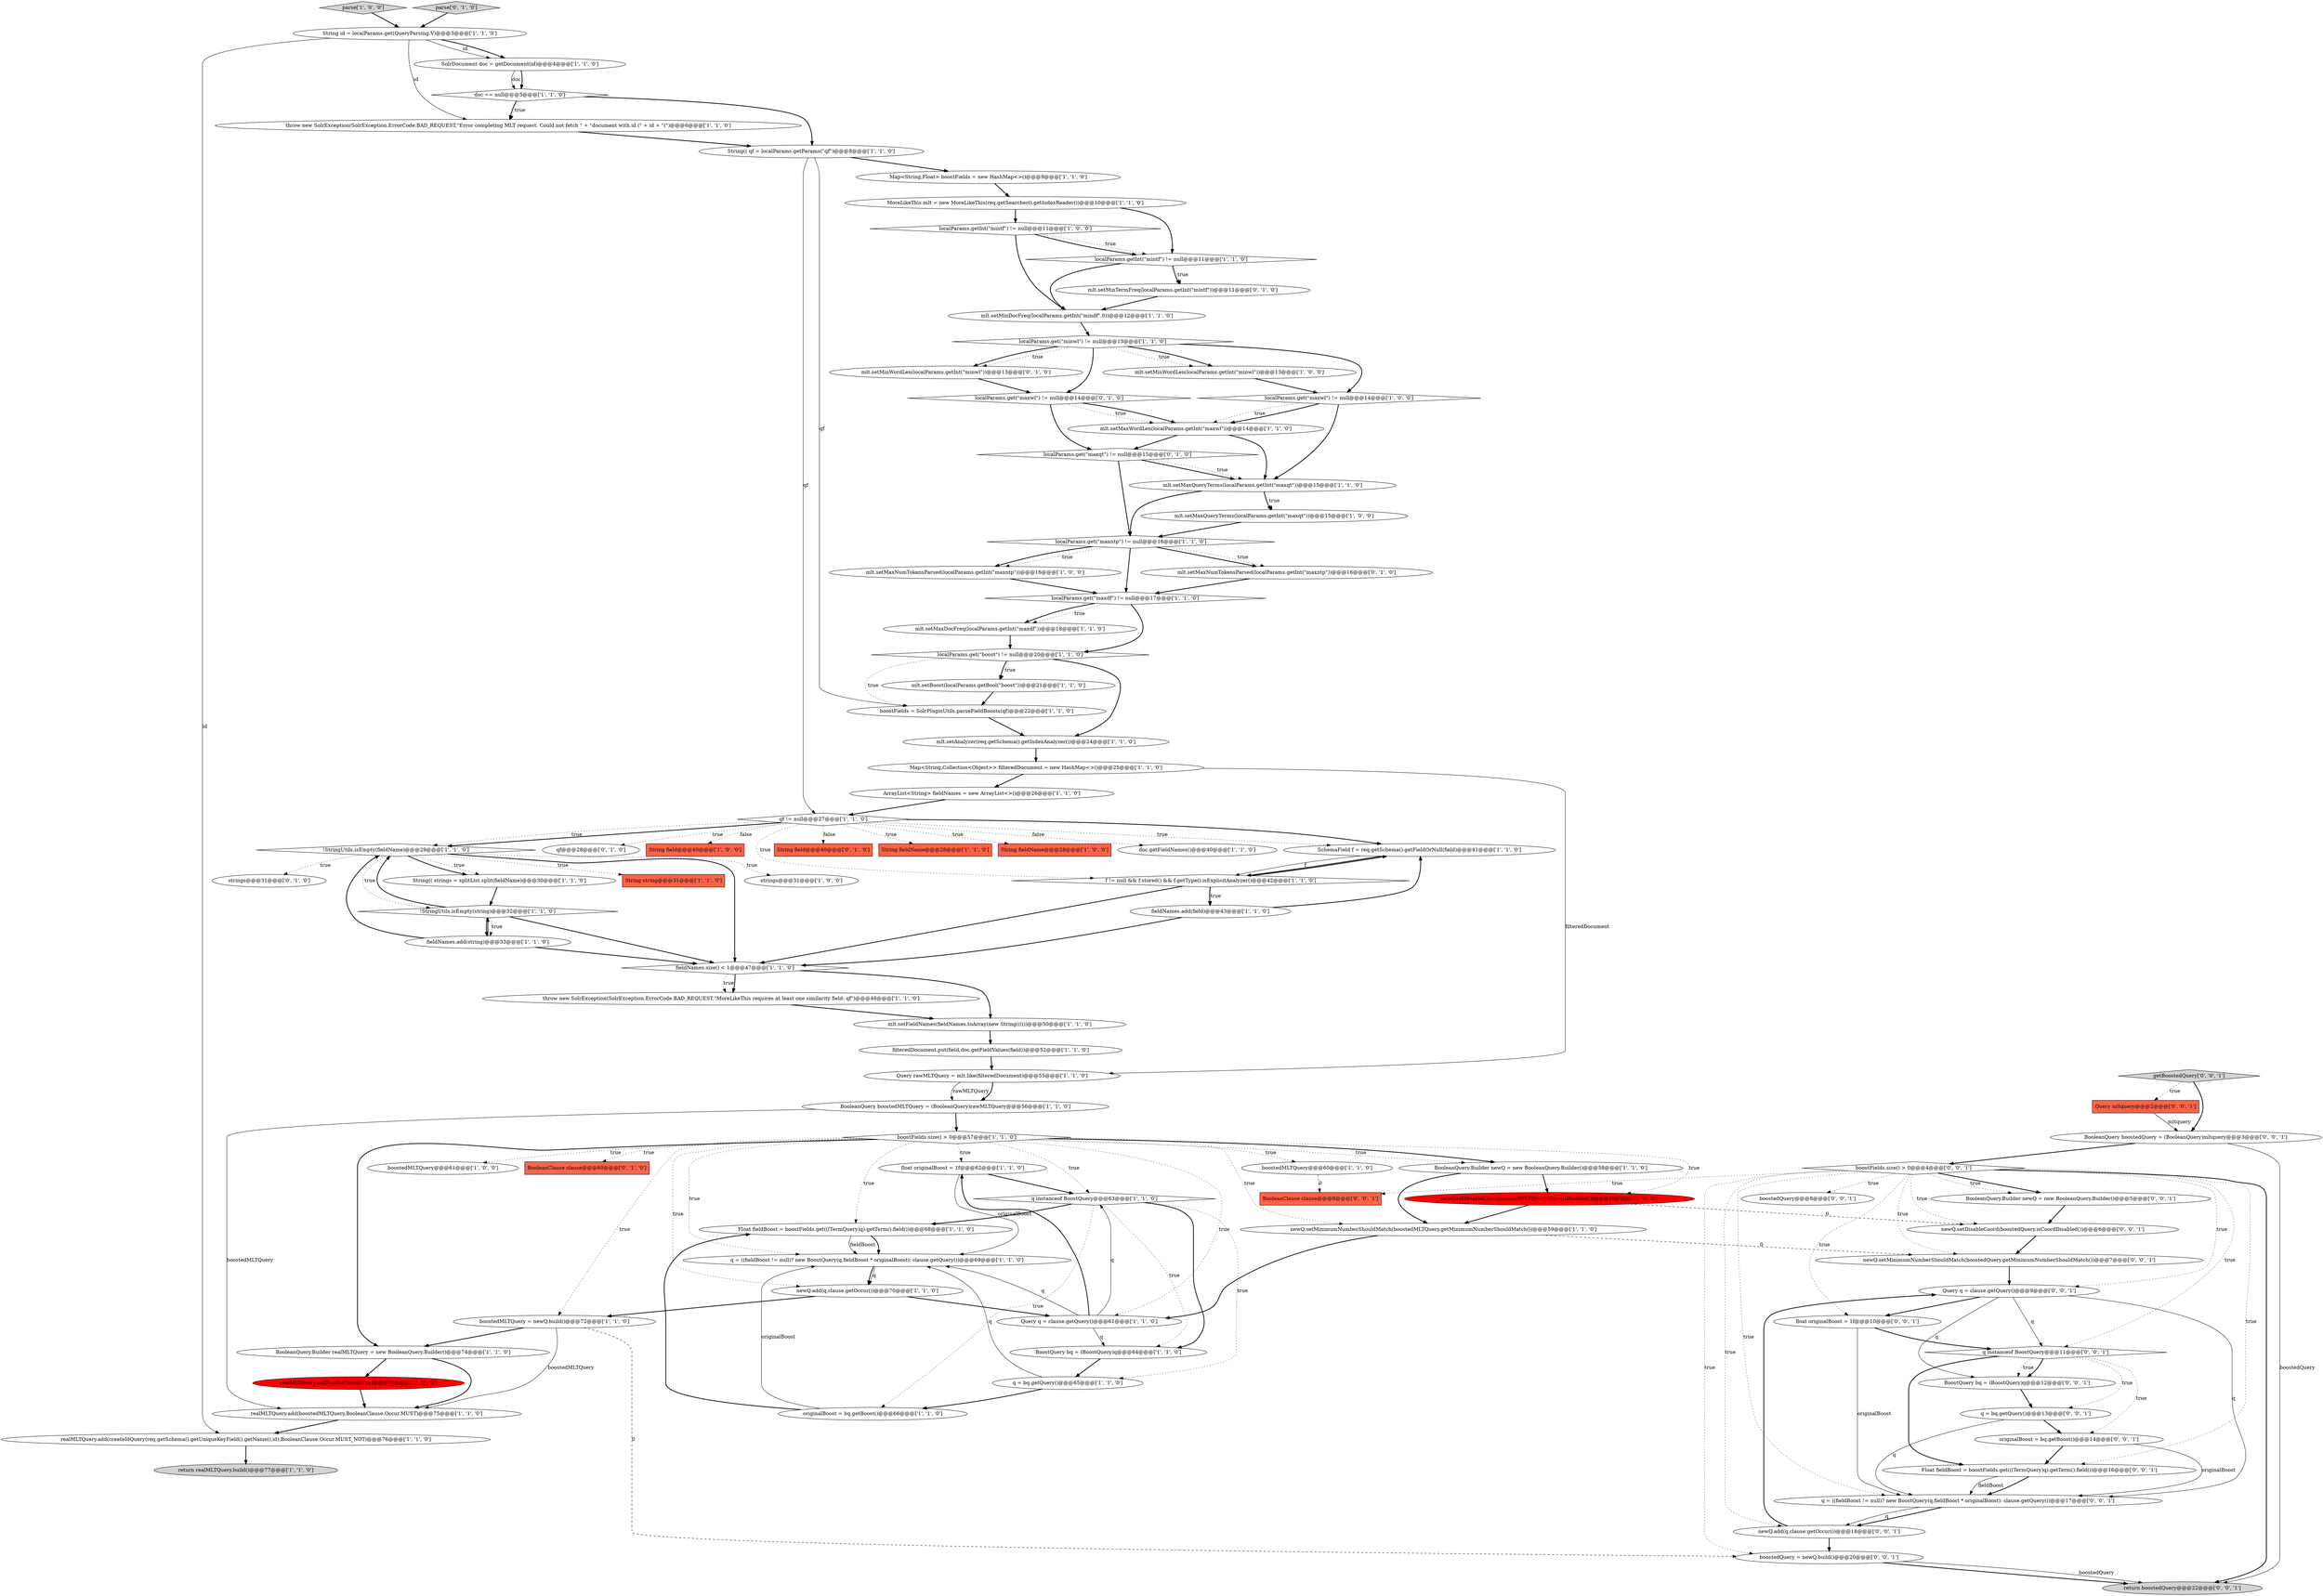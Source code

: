 digraph {
10 [style = filled, label = "boostedMLTQuery = newQ.build()@@@72@@@['1', '1', '0']", fillcolor = white, shape = ellipse image = "AAA0AAABBB1BBB"];
28 [style = filled, label = "mlt.setMaxDocFreq(localParams.getInt(\"maxdf\"))@@@18@@@['1', '1', '0']", fillcolor = white, shape = ellipse image = "AAA0AAABBB1BBB"];
0 [style = filled, label = "return realMLTQuery.build()@@@77@@@['1', '1', '0']", fillcolor = lightgray, shape = ellipse image = "AAA0AAABBB1BBB"];
81 [style = filled, label = "newQ.setDisableCoord(boostedQuery.isCoordDisabled())@@@6@@@['0', '0', '1']", fillcolor = white, shape = ellipse image = "AAA0AAABBB3BBB"];
72 [style = filled, label = "mlt.setMaxNumTokensParsed(localParams.getInt(\"maxntp\"))@@@16@@@['0', '1', '0']", fillcolor = white, shape = ellipse image = "AAA0AAABBB2BBB"];
78 [style = filled, label = "boostedQuery@@@8@@@['0', '0', '1']", fillcolor = white, shape = ellipse image = "AAA0AAABBB3BBB"];
30 [style = filled, label = "filteredDocument.put(field,doc.getFieldValues(field))@@@52@@@['1', '1', '0']", fillcolor = white, shape = ellipse image = "AAA0AAABBB1BBB"];
5 [style = filled, label = "throw new SolrException(SolrException.ErrorCode.BAD_REQUEST,\"Error completing MLT request. Could not fetch \" + \"document with id (\" + id + \"(\")@@@6@@@['1', '1', '0']", fillcolor = white, shape = ellipse image = "AAA0AAABBB1BBB"];
48 [style = filled, label = "float originalBoost = 1f@@@62@@@['1', '1', '0']", fillcolor = white, shape = ellipse image = "AAA0AAABBB1BBB"];
36 [style = filled, label = "boostFields.size() > 0@@@57@@@['1', '1', '0']", fillcolor = white, shape = diamond image = "AAA0AAABBB1BBB"];
60 [style = filled, label = "String string@@@31@@@['1', '1', '0']", fillcolor = tomato, shape = box image = "AAA0AAABBB1BBB"];
20 [style = filled, label = "qf != null@@@27@@@['1', '1', '0']", fillcolor = white, shape = diamond image = "AAA0AAABBB1BBB"];
76 [style = filled, label = "qf@@@28@@@['0', '1', '0']", fillcolor = white, shape = ellipse image = "AAA0AAABBB2BBB"];
8 [style = filled, label = "String field@@@40@@@['1', '0', '0']", fillcolor = tomato, shape = box image = "AAA0AAABBB1BBB"];
39 [style = filled, label = "fieldNames.size() < 1@@@47@@@['1', '1', '0']", fillcolor = white, shape = diamond image = "AAA0AAABBB1BBB"];
86 [style = filled, label = "Float fieldBoost = boostFields.get(((TermQuery)q).getTerm().field())@@@16@@@['0', '0', '1']", fillcolor = white, shape = ellipse image = "AAA0AAABBB3BBB"];
46 [style = filled, label = "BooleanQuery.Builder realMLTQuery = new BooleanQuery.Builder()@@@74@@@['1', '1', '0']", fillcolor = white, shape = ellipse image = "AAA0AAABBB1BBB"];
18 [style = filled, label = "Map<String,Float> boostFields = new HashMap<>()@@@9@@@['1', '1', '0']", fillcolor = white, shape = ellipse image = "AAA0AAABBB1BBB"];
67 [style = filled, label = "Float fieldBoost = boostFields.get(((TermQuery)q).getTerm().field())@@@68@@@['1', '1', '0']", fillcolor = white, shape = ellipse image = "AAA0AAABBB1BBB"];
9 [style = filled, label = "SchemaField f = req.getSchema().getFieldOrNull(field)@@@41@@@['1', '1', '0']", fillcolor = white, shape = ellipse image = "AAA0AAABBB1BBB"];
85 [style = filled, label = "float originalBoost = 1f@@@10@@@['0', '0', '1']", fillcolor = white, shape = ellipse image = "AAA0AAABBB3BBB"];
16 [style = filled, label = "fieldNames.add(field)@@@43@@@['1', '1', '0']", fillcolor = white, shape = ellipse image = "AAA0AAABBB1BBB"];
26 [style = filled, label = "newQ.add(q,clause.getOccur())@@@70@@@['1', '1', '0']", fillcolor = white, shape = ellipse image = "AAA0AAABBB1BBB"];
12 [style = filled, label = "doc == null@@@5@@@['1', '1', '0']", fillcolor = white, shape = diamond image = "AAA0AAABBB1BBB"];
4 [style = filled, label = "f != null && f.stored() && f.getType().isExplicitAnalyzer()@@@42@@@['1', '1', '0']", fillcolor = white, shape = diamond image = "AAA0AAABBB1BBB"];
54 [style = filled, label = "newQ.setMinimumNumberShouldMatch(boostedMLTQuery.getMinimumNumberShouldMatch())@@@59@@@['1', '1', '0']", fillcolor = white, shape = ellipse image = "AAA0AAABBB1BBB"];
92 [style = filled, label = "BooleanClause clause@@@8@@@['0', '0', '1']", fillcolor = tomato, shape = box image = "AAA0AAABBB3BBB"];
33 [style = filled, label = "String(( qf = localParams.getParams(\"qf\")@@@8@@@['1', '1', '0']", fillcolor = white, shape = ellipse image = "AAA0AAABBB1BBB"];
69 [style = filled, label = "localParams.get(\"maxqt\") != null@@@15@@@['0', '1', '0']", fillcolor = white, shape = diamond image = "AAA0AAABBB2BBB"];
38 [style = filled, label = "mlt.setBoost(localParams.getBool(\"boost\"))@@@21@@@['1', '1', '0']", fillcolor = white, shape = ellipse image = "AAA0AAABBB1BBB"];
29 [style = filled, label = "realMLTQuery.add(createIdQuery(req.getSchema().getUniqueKeyField().getName(),id),BooleanClause.Occur.MUST_NOT)@@@76@@@['1', '1', '0']", fillcolor = white, shape = ellipse image = "AAA0AAABBB1BBB"];
22 [style = filled, label = "mlt.setMinDocFreq(localParams.getInt(\"mindf\",0))@@@12@@@['1', '1', '0']", fillcolor = white, shape = ellipse image = "AAA0AAABBB1BBB"];
95 [style = filled, label = "boostFields.size() > 0@@@4@@@['0', '0', '1']", fillcolor = white, shape = diamond image = "AAA0AAABBB3BBB"];
42 [style = filled, label = "Query q = clause.getQuery()@@@61@@@['1', '1', '0']", fillcolor = white, shape = ellipse image = "AAA0AAABBB1BBB"];
31 [style = filled, label = "mlt.setMaxQueryTerms(localParams.getInt(\"maxqt\"))@@@15@@@['1', '1', '0']", fillcolor = white, shape = ellipse image = "AAA0AAABBB1BBB"];
83 [style = filled, label = "newQ.setMinimumNumberShouldMatch(boostedQuery.getMinimumNumberShouldMatch())@@@7@@@['0', '0', '1']", fillcolor = white, shape = ellipse image = "AAA0AAABBB3BBB"];
7 [style = filled, label = "realMLTQuery.add(boostedMLTQuery,BooleanClause.Occur.MUST)@@@75@@@['1', '1', '0']", fillcolor = white, shape = ellipse image = "AAA0AAABBB1BBB"];
2 [style = filled, label = "strings@@@31@@@['1', '0', '0']", fillcolor = white, shape = ellipse image = "AAA0AAABBB1BBB"];
73 [style = filled, label = "String field@@@40@@@['0', '1', '0']", fillcolor = tomato, shape = box image = "AAA0AAABBB2BBB"];
88 [style = filled, label = "return boostedQuery@@@22@@@['0', '0', '1']", fillcolor = lightgray, shape = ellipse image = "AAA0AAABBB3BBB"];
23 [style = filled, label = "!StringUtils.isEmpty(fieldName)@@@29@@@['1', '1', '0']", fillcolor = white, shape = diamond image = "AAA0AAABBB1BBB"];
35 [style = filled, label = "q = bq.getQuery()@@@65@@@['1', '1', '0']", fillcolor = white, shape = ellipse image = "AAA0AAABBB1BBB"];
70 [style = filled, label = "mlt.setMinWordLen(localParams.getInt(\"minwl\"))@@@13@@@['0', '1', '0']", fillcolor = white, shape = ellipse image = "AAA0AAABBB2BBB"];
94 [style = filled, label = "originalBoost = bq.getBoost()@@@14@@@['0', '0', '1']", fillcolor = white, shape = ellipse image = "AAA0AAABBB3BBB"];
53 [style = filled, label = "throw new SolrException(SolrException.ErrorCode.BAD_REQUEST,\"MoreLikeThis requires at least one similarity field: qf\")@@@48@@@['1', '1', '0']", fillcolor = white, shape = ellipse image = "AAA0AAABBB1BBB"];
87 [style = filled, label = "Query q = clause.getQuery()@@@9@@@['0', '0', '1']", fillcolor = white, shape = ellipse image = "AAA0AAABBB3BBB"];
27 [style = filled, label = "localParams.get(\"minwl\") != null@@@13@@@['1', '1', '0']", fillcolor = white, shape = diamond image = "AAA0AAABBB1BBB"];
34 [style = filled, label = "boostedMLTQuery@@@61@@@['1', '0', '0']", fillcolor = white, shape = ellipse image = "AAA0AAABBB1BBB"];
25 [style = filled, label = "mlt.setFieldNames(fieldNames.toArray(new String(((())@@@50@@@['1', '1', '0']", fillcolor = white, shape = ellipse image = "AAA0AAABBB1BBB"];
13 [style = filled, label = "mlt.setMinWordLen(localParams.getInt(\"minwl\"))@@@13@@@['1', '0', '0']", fillcolor = white, shape = ellipse image = "AAA0AAABBB1BBB"];
71 [style = filled, label = "BooleanClause clause@@@60@@@['0', '1', '0']", fillcolor = tomato, shape = box image = "AAA0AAABBB2BBB"];
80 [style = filled, label = "Query mltquery@@@2@@@['0', '0', '1']", fillcolor = tomato, shape = box image = "AAA0AAABBB3BBB"];
47 [style = filled, label = "mlt.setMaxWordLen(localParams.getInt(\"maxwl\"))@@@14@@@['1', '1', '0']", fillcolor = white, shape = ellipse image = "AAA0AAABBB1BBB"];
90 [style = filled, label = "q instanceof BoostQuery@@@11@@@['0', '0', '1']", fillcolor = white, shape = diamond image = "AAA0AAABBB3BBB"];
14 [style = filled, label = "String fieldName@@@28@@@['1', '1', '0']", fillcolor = tomato, shape = box image = "AAA0AAABBB1BBB"];
66 [style = filled, label = "localParams.getInt(\"mintf\") != null@@@11@@@['1', '1', '0']", fillcolor = white, shape = diamond image = "AAA0AAABBB1BBB"];
3 [style = filled, label = "!StringUtils.isEmpty(string)@@@32@@@['1', '1', '0']", fillcolor = white, shape = diamond image = "AAA0AAABBB1BBB"];
96 [style = filled, label = "q = bq.getQuery()@@@13@@@['0', '0', '1']", fillcolor = white, shape = ellipse image = "AAA0AAABBB3BBB"];
61 [style = filled, label = "localParams.get(\"maxntp\") != null@@@16@@@['1', '1', '0']", fillcolor = white, shape = diamond image = "AAA0AAABBB1BBB"];
55 [style = filled, label = "realMLTQuery.setDisableCoord(true)@@@76@@@['1', '0', '0']", fillcolor = red, shape = ellipse image = "AAA1AAABBB1BBB"];
77 [style = filled, label = "strings@@@31@@@['0', '1', '0']", fillcolor = white, shape = ellipse image = "AAA0AAABBB2BBB"];
84 [style = filled, label = "BoostQuery bq = (BoostQuery)q@@@12@@@['0', '0', '1']", fillcolor = white, shape = ellipse image = "AAA0AAABBB3BBB"];
6 [style = filled, label = "String fieldName@@@28@@@['1', '0', '0']", fillcolor = tomato, shape = box image = "AAA0AAABBB1BBB"];
11 [style = filled, label = "q instanceof BoostQuery@@@63@@@['1', '1', '0']", fillcolor = white, shape = diamond image = "AAA0AAABBB1BBB"];
74 [style = filled, label = "localParams.get(\"maxwl\") != null@@@14@@@['0', '1', '0']", fillcolor = white, shape = diamond image = "AAA0AAABBB2BBB"];
57 [style = filled, label = "originalBoost = bq.getBoost()@@@66@@@['1', '1', '0']", fillcolor = white, shape = ellipse image = "AAA0AAABBB1BBB"];
49 [style = filled, label = "SolrDocument doc = getDocument(id)@@@4@@@['1', '1', '0']", fillcolor = white, shape = ellipse image = "AAA0AAABBB1BBB"];
64 [style = filled, label = "localParams.getInt(\"mintf\") != null@@@11@@@['1', '0', '0']", fillcolor = white, shape = diamond image = "AAA0AAABBB1BBB"];
24 [style = filled, label = "Map<String,Collection<Object>> filteredDocument = new HashMap<>()@@@25@@@['1', '1', '0']", fillcolor = white, shape = ellipse image = "AAA0AAABBB1BBB"];
62 [style = filled, label = "localParams.get(\"boost\") != null@@@20@@@['1', '1', '0']", fillcolor = white, shape = diamond image = "AAA0AAABBB1BBB"];
45 [style = filled, label = "localParams.get(\"maxwl\") != null@@@14@@@['1', '0', '0']", fillcolor = white, shape = diamond image = "AAA0AAABBB1BBB"];
56 [style = filled, label = "MoreLikeThis mlt = new MoreLikeThis(req.getSearcher().getIndexReader())@@@10@@@['1', '1', '0']", fillcolor = white, shape = ellipse image = "AAA0AAABBB1BBB"];
37 [style = filled, label = "parse['1', '0', '0']", fillcolor = lightgray, shape = diamond image = "AAA0AAABBB1BBB"];
17 [style = filled, label = "q = ((fieldBoost != null)? new BoostQuery(q,fieldBoost * originalBoost): clause.getQuery())@@@69@@@['1', '1', '0']", fillcolor = white, shape = ellipse image = "AAA0AAABBB1BBB"];
52 [style = filled, label = "ArrayList<String> fieldNames = new ArrayList<>()@@@26@@@['1', '1', '0']", fillcolor = white, shape = ellipse image = "AAA0AAABBB1BBB"];
82 [style = filled, label = "q = ((fieldBoost != null)? new BoostQuery(q,fieldBoost * originalBoost): clause.getQuery())@@@17@@@['0', '0', '1']", fillcolor = white, shape = ellipse image = "AAA0AAABBB3BBB"];
75 [style = filled, label = "parse['0', '1', '0']", fillcolor = lightgray, shape = diamond image = "AAA0AAABBB2BBB"];
44 [style = filled, label = "mlt.setMaxNumTokensParsed(localParams.getInt(\"maxntp\"))@@@16@@@['1', '0', '0']", fillcolor = white, shape = ellipse image = "AAA0AAABBB1BBB"];
51 [style = filled, label = "mlt.setAnalyzer(req.getSchema().getIndexAnalyzer())@@@24@@@['1', '1', '0']", fillcolor = white, shape = ellipse image = "AAA0AAABBB1BBB"];
21 [style = filled, label = "BoostQuery bq = (BoostQuery)q@@@64@@@['1', '1', '0']", fillcolor = white, shape = ellipse image = "AAA0AAABBB1BBB"];
40 [style = filled, label = "fieldNames.add(string)@@@33@@@['1', '1', '0']", fillcolor = white, shape = ellipse image = "AAA0AAABBB1BBB"];
97 [style = filled, label = "BooleanQuery boostedQuery = (BooleanQuery)mltquery@@@3@@@['0', '0', '1']", fillcolor = white, shape = ellipse image = "AAA0AAABBB3BBB"];
93 [style = filled, label = "boostedQuery = newQ.build()@@@20@@@['0', '0', '1']", fillcolor = white, shape = ellipse image = "AAA0AAABBB3BBB"];
32 [style = filled, label = "Query rawMLTQuery = mlt.like(filteredDocument)@@@55@@@['1', '1', '0']", fillcolor = white, shape = ellipse image = "AAA0AAABBB1BBB"];
41 [style = filled, label = "boostFields = SolrPluginUtils.parseFieldBoosts(qf)@@@22@@@['1', '1', '0']", fillcolor = white, shape = ellipse image = "AAA0AAABBB1BBB"];
50 [style = filled, label = "BooleanQuery boostedMLTQuery = (BooleanQuery)rawMLTQuery@@@56@@@['1', '1', '0']", fillcolor = white, shape = ellipse image = "AAA0AAABBB1BBB"];
59 [style = filled, label = "BooleanQuery.Builder newQ = new BooleanQuery.Builder()@@@58@@@['1', '1', '0']", fillcolor = white, shape = ellipse image = "AAA0AAABBB1BBB"];
63 [style = filled, label = "boostedMLTQuery@@@60@@@['1', '1', '0']", fillcolor = white, shape = ellipse image = "AAA0AAABBB1BBB"];
89 [style = filled, label = "getBoostedQuery['0', '0', '1']", fillcolor = lightgray, shape = diamond image = "AAA0AAABBB3BBB"];
79 [style = filled, label = "newQ.add(q,clause.getOccur())@@@18@@@['0', '0', '1']", fillcolor = white, shape = ellipse image = "AAA0AAABBB3BBB"];
91 [style = filled, label = "BooleanQuery.Builder newQ = new BooleanQuery.Builder()@@@5@@@['0', '0', '1']", fillcolor = white, shape = ellipse image = "AAA0AAABBB3BBB"];
1 [style = filled, label = "String id = localParams.get(QueryParsing.V)@@@3@@@['1', '1', '0']", fillcolor = white, shape = ellipse image = "AAA0AAABBB1BBB"];
43 [style = filled, label = "String(( strings = splitList.split(fieldName)@@@30@@@['1', '1', '0']", fillcolor = white, shape = ellipse image = "AAA0AAABBB1BBB"];
65 [style = filled, label = "localParams.get(\"maxdf\") != null@@@17@@@['1', '1', '0']", fillcolor = white, shape = diamond image = "AAA0AAABBB1BBB"];
19 [style = filled, label = "doc.getFieldNames()@@@40@@@['1', '1', '0']", fillcolor = white, shape = ellipse image = "AAA0AAABBB1BBB"];
68 [style = filled, label = "mlt.setMinTermFreq(localParams.getInt(\"mintf\"))@@@11@@@['0', '1', '0']", fillcolor = white, shape = ellipse image = "AAA0AAABBB2BBB"];
15 [style = filled, label = "mlt.setMaxQueryTerms(localParams.getInt(\"maxqt\"))@@@15@@@['1', '0', '0']", fillcolor = white, shape = ellipse image = "AAA0AAABBB1BBB"];
58 [style = filled, label = "newQ.setDisableCoord(boostedMLTQuery.isCoordDisabled())@@@59@@@['1', '0', '0']", fillcolor = red, shape = ellipse image = "AAA1AAABBB1BBB"];
27->13 [style = bold, label=""];
36->59 [style = bold, label=""];
74->69 [style = bold, label=""];
66->68 [style = dotted, label="true"];
58->81 [style = dashed, label="0"];
12->5 [style = bold, label=""];
63->92 [style = dashed, label="0"];
36->67 [style = dotted, label="true"];
56->64 [style = bold, label=""];
20->9 [style = bold, label=""];
26->10 [style = bold, label=""];
15->61 [style = bold, label=""];
81->83 [style = bold, label=""];
96->82 [style = solid, label="q"];
51->24 [style = bold, label=""];
25->30 [style = bold, label=""];
67->17 [style = bold, label=""];
90->86 [style = bold, label=""];
31->61 [style = bold, label=""];
35->17 [style = solid, label="q"];
65->62 [style = bold, label=""];
29->0 [style = bold, label=""];
28->62 [style = bold, label=""];
47->69 [style = bold, label=""];
62->38 [style = dotted, label="true"];
38->41 [style = bold, label=""];
42->48 [style = bold, label=""];
59->58 [style = bold, label=""];
27->70 [style = dotted, label="true"];
45->31 [style = bold, label=""];
36->48 [style = dotted, label="true"];
3->40 [style = dotted, label="true"];
23->77 [style = dotted, label="true"];
40->23 [style = bold, label=""];
90->96 [style = dotted, label="true"];
20->8 [style = dotted, label="false"];
36->11 [style = dotted, label="true"];
85->82 [style = solid, label="originalBoost"];
82->79 [style = solid, label="q"];
90->84 [style = bold, label=""];
43->3 [style = bold, label=""];
89->80 [style = dotted, label="true"];
57->67 [style = bold, label=""];
33->18 [style = bold, label=""];
36->58 [style = dotted, label="true"];
27->45 [style = bold, label=""];
46->7 [style = bold, label=""];
13->45 [style = bold, label=""];
3->39 [style = bold, label=""];
33->20 [style = solid, label="qf"];
95->86 [style = dotted, label="true"];
91->81 [style = bold, label=""];
70->74 [style = bold, label=""];
21->35 [style = bold, label=""];
95->81 [style = dotted, label="true"];
97->88 [style = solid, label="boostedQuery"];
16->9 [style = bold, label=""];
27->74 [style = bold, label=""];
4->16 [style = bold, label=""];
59->54 [style = bold, label=""];
93->88 [style = solid, label="boostedQuery"];
36->54 [style = dotted, label="true"];
7->29 [style = bold, label=""];
67->17 [style = solid, label="fieldBoost"];
80->97 [style = solid, label="mltquery"];
65->28 [style = dotted, label="true"];
57->17 [style = solid, label="originalBoost"];
49->12 [style = bold, label=""];
26->42 [style = bold, label=""];
20->73 [style = dotted, label="false"];
95->88 [style = bold, label=""];
5->33 [style = bold, label=""];
39->53 [style = dotted, label="true"];
37->1 [style = bold, label=""];
85->90 [style = bold, label=""];
64->22 [style = bold, label=""];
1->49 [style = bold, label=""];
18->56 [style = bold, label=""];
74->47 [style = bold, label=""];
23->43 [style = dotted, label="true"];
11->35 [style = dotted, label="true"];
95->78 [style = dotted, label="true"];
69->31 [style = bold, label=""];
58->54 [style = bold, label=""];
17->26 [style = solid, label="q"];
23->2 [style = dotted, label="true"];
95->83 [style = dotted, label="true"];
35->57 [style = bold, label=""];
36->46 [style = bold, label=""];
3->23 [style = bold, label=""];
20->23 [style = bold, label=""];
95->87 [style = dotted, label="true"];
40->3 [style = bold, label=""];
95->91 [style = bold, label=""];
55->7 [style = bold, label=""];
12->33 [style = bold, label=""];
64->66 [style = bold, label=""];
31->15 [style = dotted, label="true"];
23->3 [style = dotted, label="true"];
61->44 [style = dotted, label="true"];
16->39 [style = bold, label=""];
39->25 [style = bold, label=""];
42->17 [style = solid, label="q"];
42->11 [style = solid, label="q"];
27->70 [style = bold, label=""];
32->50 [style = solid, label="rawMLTQuery"];
20->6 [style = dotted, label="true"];
61->72 [style = bold, label=""];
94->86 [style = bold, label=""];
32->50 [style = bold, label=""];
4->9 [style = bold, label=""];
10->93 [style = dashed, label="0"];
87->85 [style = bold, label=""];
87->90 [style = solid, label="q"];
62->51 [style = bold, label=""];
62->38 [style = bold, label=""];
20->9 [style = dotted, label="true"];
90->94 [style = dotted, label="true"];
61->65 [style = bold, label=""];
47->31 [style = bold, label=""];
4->39 [style = bold, label=""];
11->21 [style = bold, label=""];
23->43 [style = bold, label=""];
96->94 [style = bold, label=""];
20->14 [style = dotted, label="true"];
50->7 [style = solid, label="boostedMLTQuery"];
30->32 [style = bold, label=""];
61->44 [style = bold, label=""];
27->13 [style = dotted, label="true"];
95->92 [style = dotted, label="true"];
56->66 [style = bold, label=""];
79->87 [style = bold, label=""];
61->72 [style = dotted, label="true"];
39->53 [style = bold, label=""];
49->12 [style = solid, label="doc"];
95->91 [style = dotted, label="true"];
54->42 [style = bold, label=""];
36->71 [style = dotted, label="true"];
11->67 [style = bold, label=""];
97->95 [style = bold, label=""];
40->39 [style = bold, label=""];
65->28 [style = bold, label=""];
86->82 [style = bold, label=""];
72->65 [style = bold, label=""];
64->66 [style = dotted, label="true"];
48->11 [style = bold, label=""];
20->4 [style = dotted, label="true"];
9->4 [style = solid, label="f"];
20->23 [style = dotted, label="true"];
23->39 [style = bold, label=""];
54->83 [style = dashed, label="0"];
90->84 [style = dotted, label="true"];
62->41 [style = dotted, label="true"];
87->82 [style = solid, label="q"];
33->41 [style = solid, label="qf"];
66->22 [style = bold, label=""];
45->47 [style = dotted, label="true"];
1->5 [style = solid, label="id"];
36->26 [style = dotted, label="true"];
74->47 [style = dotted, label="true"];
46->55 [style = bold, label=""];
95->82 [style = dotted, label="true"];
95->90 [style = dotted, label="true"];
53->25 [style = bold, label=""];
17->26 [style = bold, label=""];
36->63 [style = dotted, label="true"];
1->49 [style = solid, label="id"];
3->40 [style = bold, label=""];
69->31 [style = dotted, label="true"];
95->93 [style = dotted, label="true"];
9->4 [style = bold, label=""];
66->68 [style = bold, label=""];
10->46 [style = bold, label=""];
94->82 [style = solid, label="originalBoost"];
95->85 [style = dotted, label="true"];
36->42 [style = dotted, label="true"];
20->76 [style = dotted, label="true"];
11->57 [style = dotted, label="true"];
31->15 [style = bold, label=""];
10->7 [style = solid, label="boostedMLTQuery"];
87->84 [style = solid, label="q"];
68->22 [style = bold, label=""];
52->20 [style = bold, label=""];
69->61 [style = bold, label=""];
23->60 [style = dotted, label="true"];
36->10 [style = dotted, label="true"];
84->96 [style = bold, label=""];
24->32 [style = solid, label="filteredDocument"];
75->1 [style = bold, label=""];
22->27 [style = bold, label=""];
89->97 [style = bold, label=""];
12->5 [style = dotted, label="true"];
36->17 [style = dotted, label="true"];
41->51 [style = bold, label=""];
50->36 [style = bold, label=""];
42->21 [style = solid, label="q"];
82->79 [style = bold, label=""];
86->82 [style = solid, label="fieldBoost"];
44->65 [style = bold, label=""];
45->47 [style = bold, label=""];
48->17 [style = solid, label="originalBoost"];
24->52 [style = bold, label=""];
93->88 [style = bold, label=""];
4->16 [style = dotted, label="true"];
36->59 [style = dotted, label="true"];
20->19 [style = dotted, label="false"];
11->21 [style = dotted, label="true"];
36->34 [style = dotted, label="true"];
79->93 [style = bold, label=""];
95->79 [style = dotted, label="true"];
83->87 [style = bold, label=""];
1->29 [style = solid, label="id"];
}
